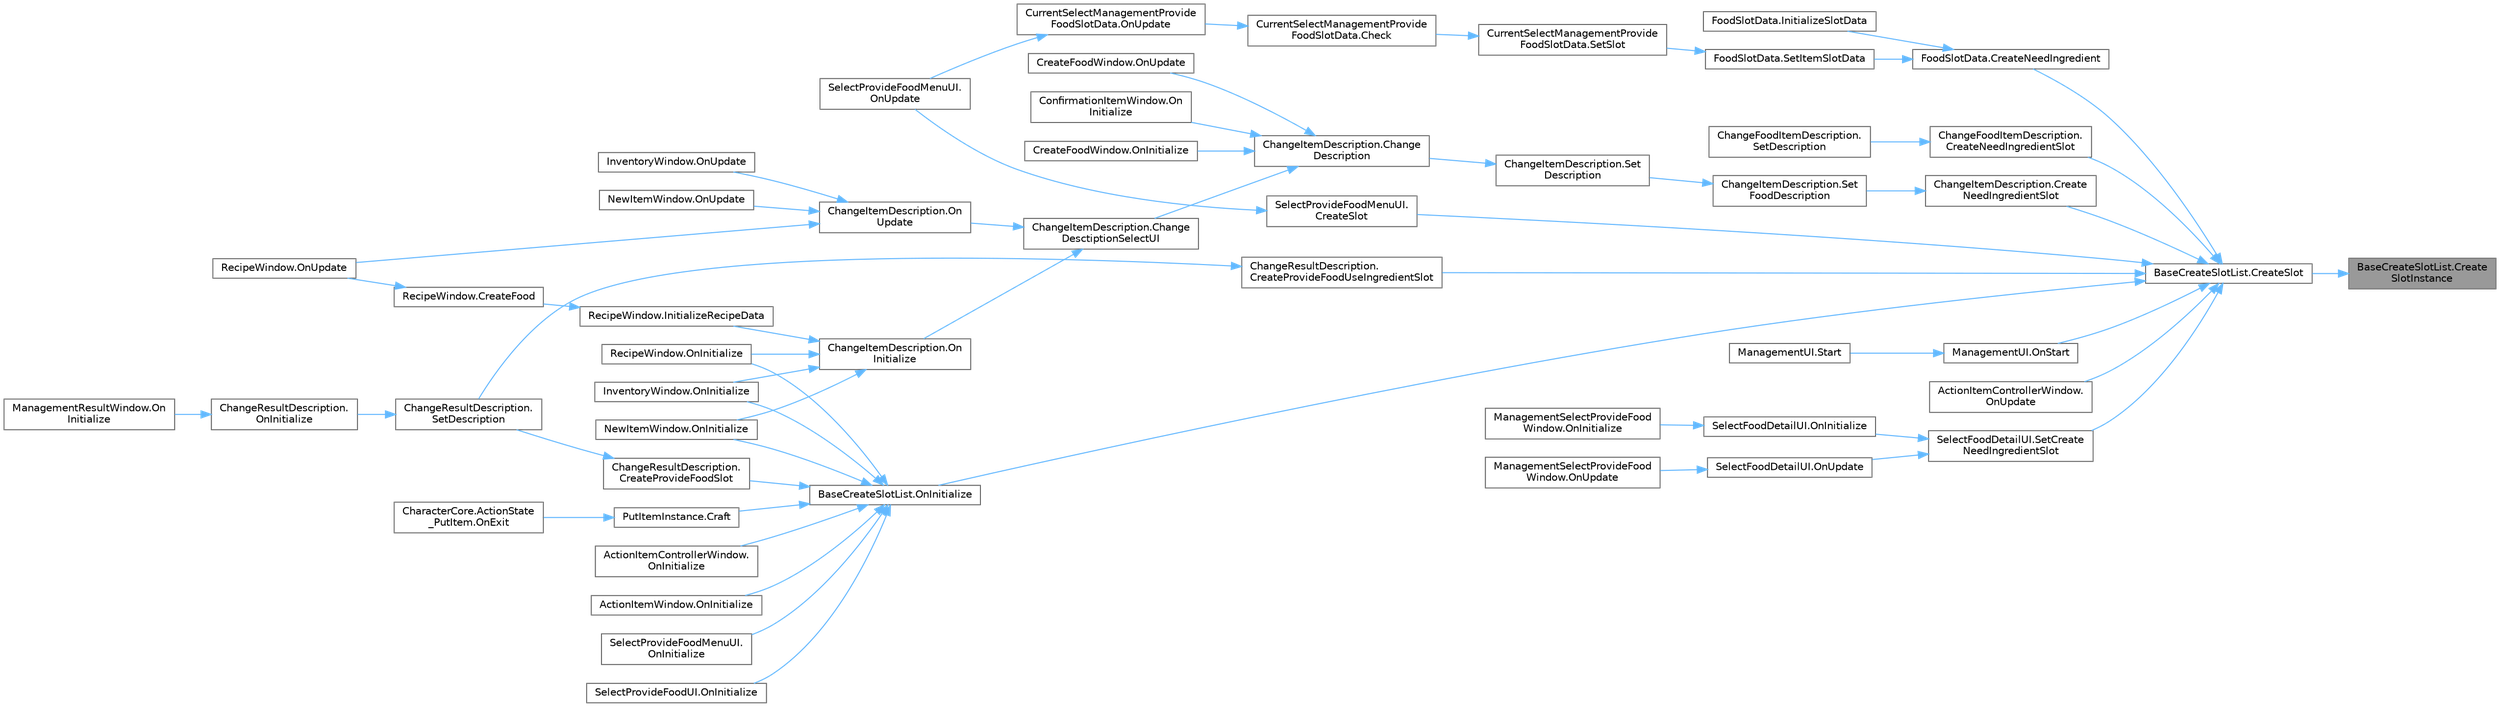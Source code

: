 digraph "BaseCreateSlotList.CreateSlotInstance"
{
 // LATEX_PDF_SIZE
  bgcolor="transparent";
  edge [fontname=Helvetica,fontsize=10,labelfontname=Helvetica,labelfontsize=10];
  node [fontname=Helvetica,fontsize=10,shape=box,height=0.2,width=0.4];
  rankdir="RL";
  Node1 [id="Node000001",label="BaseCreateSlotList.Create\lSlotInstance",height=0.2,width=0.4,color="gray40", fillcolor="grey60", style="filled", fontcolor="black",tooltip=" "];
  Node1 -> Node2 [id="edge1_Node000001_Node000002",dir="back",color="steelblue1",style="solid",tooltip=" "];
  Node2 [id="Node000002",label="BaseCreateSlotList.CreateSlot",height=0.2,width=0.4,color="grey40", fillcolor="white", style="filled",URL="$class_base_create_slot_list.html#a1050fa09f7705d5e74fa66f14594368b",tooltip=" "];
  Node2 -> Node3 [id="edge2_Node000002_Node000003",dir="back",color="steelblue1",style="solid",tooltip=" "];
  Node3 [id="Node000003",label="FoodSlotData.CreateNeedIngredient",height=0.2,width=0.4,color="grey40", fillcolor="white", style="filled",URL="$class_food_slot_data.html#a086add5080414ca4527b900abe3a4a24",tooltip=" "];
  Node3 -> Node4 [id="edge3_Node000003_Node000004",dir="back",color="steelblue1",style="solid",tooltip=" "];
  Node4 [id="Node000004",label="FoodSlotData.InitializeSlotData",height=0.2,width=0.4,color="grey40", fillcolor="white", style="filled",URL="$class_food_slot_data.html#a037856bc9bcaf98a50ace2dff1015d02",tooltip=" "];
  Node3 -> Node5 [id="edge4_Node000003_Node000005",dir="back",color="steelblue1",style="solid",tooltip=" "];
  Node5 [id="Node000005",label="FoodSlotData.SetItemSlotData",height=0.2,width=0.4,color="grey40", fillcolor="white", style="filled",URL="$class_food_slot_data.html#a28807d6e7b835fc5ad20478ef942e8c2",tooltip=" "];
  Node5 -> Node6 [id="edge5_Node000005_Node000006",dir="back",color="steelblue1",style="solid",tooltip=" "];
  Node6 [id="Node000006",label="CurrentSelectManagementProvide\lFoodSlotData.SetSlot",height=0.2,width=0.4,color="grey40", fillcolor="white", style="filled",URL="$class_current_select_management_provide_food_slot_data.html#a10fef029b89f114c60f1b505cd89da41",tooltip=" "];
  Node6 -> Node7 [id="edge6_Node000006_Node000007",dir="back",color="steelblue1",style="solid",tooltip=" "];
  Node7 [id="Node000007",label="CurrentSelectManagementProvide\lFoodSlotData.Check",height=0.2,width=0.4,color="grey40", fillcolor="white", style="filled",URL="$class_current_select_management_provide_food_slot_data.html#a5d3a4b9f0e84729d805c7502afa023f3",tooltip=" "];
  Node7 -> Node8 [id="edge7_Node000007_Node000008",dir="back",color="steelblue1",style="solid",tooltip=" "];
  Node8 [id="Node000008",label="CurrentSelectManagementProvide\lFoodSlotData.OnUpdate",height=0.2,width=0.4,color="grey40", fillcolor="white", style="filled",URL="$class_current_select_management_provide_food_slot_data.html#a304d9f4d69d35a441270c085e1eff544",tooltip=" "];
  Node8 -> Node9 [id="edge8_Node000008_Node000009",dir="back",color="steelblue1",style="solid",tooltip=" "];
  Node9 [id="Node000009",label="SelectProvideFoodMenuUI.\lOnUpdate",height=0.2,width=0.4,color="grey40", fillcolor="white", style="filled",URL="$class_select_provide_food_menu_u_i.html#adb348cb5cdebcad98b0e8892537469df",tooltip="常に動作"];
  Node2 -> Node10 [id="edge9_Node000002_Node000010",dir="back",color="steelblue1",style="solid",tooltip=" "];
  Node10 [id="Node000010",label="ChangeFoodItemDescription.\lCreateNeedIngredientSlot",height=0.2,width=0.4,color="grey40", fillcolor="white", style="filled",URL="$class_change_food_item_description.html#a38c51da1f7ef59fb64411abc1079c01e",tooltip=" "];
  Node10 -> Node11 [id="edge10_Node000010_Node000011",dir="back",color="steelblue1",style="solid",tooltip=" "];
  Node11 [id="Node000011",label="ChangeFoodItemDescription.\lSetDescription",height=0.2,width=0.4,color="grey40", fillcolor="white", style="filled",URL="$class_change_food_item_description.html#add713d6652f3c85e9d04b87a6ecb6b04",tooltip=" "];
  Node2 -> Node12 [id="edge11_Node000002_Node000012",dir="back",color="steelblue1",style="solid",tooltip=" "];
  Node12 [id="Node000012",label="ChangeItemDescription.Create\lNeedIngredientSlot",height=0.2,width=0.4,color="grey40", fillcolor="white", style="filled",URL="$class_change_item_description.html#aca442368d65bdbb11c073906e09d3c90",tooltip=" "];
  Node12 -> Node13 [id="edge12_Node000012_Node000013",dir="back",color="steelblue1",style="solid",tooltip=" "];
  Node13 [id="Node000013",label="ChangeItemDescription.Set\lFoodDescription",height=0.2,width=0.4,color="grey40", fillcolor="white", style="filled",URL="$class_change_item_description.html#a45c3782e49d4e0c40a6e78e15f8c3916",tooltip=" "];
  Node13 -> Node14 [id="edge13_Node000013_Node000014",dir="back",color="steelblue1",style="solid",tooltip=" "];
  Node14 [id="Node000014",label="ChangeItemDescription.Set\lDescription",height=0.2,width=0.4,color="grey40", fillcolor="white", style="filled",URL="$class_change_item_description.html#a80f1cb0c60ae117de04d58a221747612",tooltip=" "];
  Node14 -> Node15 [id="edge14_Node000014_Node000015",dir="back",color="steelblue1",style="solid",tooltip=" "];
  Node15 [id="Node000015",label="ChangeItemDescription.Change\lDescription",height=0.2,width=0.4,color="grey40", fillcolor="white", style="filled",URL="$class_change_item_description.html#a2b30636ef288a5a11353836e028378ed",tooltip="引数アイテムIDを基に説明文を更新"];
  Node15 -> Node16 [id="edge15_Node000015_Node000016",dir="back",color="steelblue1",style="solid",tooltip=" "];
  Node16 [id="Node000016",label="ChangeItemDescription.Change\lDesctiptionSelectUI",height=0.2,width=0.4,color="grey40", fillcolor="white", style="filled",URL="$class_change_item_description.html#a8ea36af0b54755cf79893a9faf794392",tooltip="選択中のItemSlotDataを基に説明文を更新"];
  Node16 -> Node17 [id="edge16_Node000016_Node000017",dir="back",color="steelblue1",style="solid",tooltip=" "];
  Node17 [id="Node000017",label="ChangeItemDescription.On\lInitialize",height=0.2,width=0.4,color="grey40", fillcolor="white", style="filled",URL="$class_change_item_description.html#a372615885181314c2bf445cc29d00601",tooltip=" "];
  Node17 -> Node18 [id="edge17_Node000017_Node000018",dir="back",color="steelblue1",style="solid",tooltip=" "];
  Node18 [id="Node000018",label="RecipeWindow.InitializeRecipeData",height=0.2,width=0.4,color="grey40", fillcolor="white", style="filled",URL="$class_recipe_window.html#ad4eafb7e174f9c4fafa30a88ebe76a2d",tooltip=" "];
  Node18 -> Node19 [id="edge18_Node000018_Node000019",dir="back",color="steelblue1",style="solid",tooltip=" "];
  Node19 [id="Node000019",label="RecipeWindow.CreateFood",height=0.2,width=0.4,color="grey40", fillcolor="white", style="filled",URL="$class_recipe_window.html#ab3a9d5f3f65f42b3ba0007374b8b592b",tooltip=" "];
  Node19 -> Node20 [id="edge19_Node000019_Node000020",dir="back",color="steelblue1",style="solid",tooltip=" "];
  Node20 [id="Node000020",label="RecipeWindow.OnUpdate",height=0.2,width=0.4,color="grey40", fillcolor="white", style="filled",URL="$class_recipe_window.html#a91631656f295517aab1d288bc6a5ba8b",tooltip=" "];
  Node17 -> Node21 [id="edge20_Node000017_Node000021",dir="back",color="steelblue1",style="solid",tooltip=" "];
  Node21 [id="Node000021",label="InventoryWindow.OnInitialize",height=0.2,width=0.4,color="grey40", fillcolor="white", style="filled",URL="$class_inventory_window.html#a6abe077e96dcd738cf1861c93de55a60",tooltip=" "];
  Node17 -> Node22 [id="edge21_Node000017_Node000022",dir="back",color="steelblue1",style="solid",tooltip=" "];
  Node22 [id="Node000022",label="NewItemWindow.OnInitialize",height=0.2,width=0.4,color="grey40", fillcolor="white", style="filled",URL="$class_new_item_window.html#ad183bec63c6a4bd4ab06429128ab810f",tooltip=" "];
  Node17 -> Node23 [id="edge22_Node000017_Node000023",dir="back",color="steelblue1",style="solid",tooltip=" "];
  Node23 [id="Node000023",label="RecipeWindow.OnInitialize",height=0.2,width=0.4,color="grey40", fillcolor="white", style="filled",URL="$class_recipe_window.html#a0e9133c42b107372f56fb6a6e24e4cea",tooltip=" "];
  Node16 -> Node24 [id="edge23_Node000016_Node000024",dir="back",color="steelblue1",style="solid",tooltip=" "];
  Node24 [id="Node000024",label="ChangeItemDescription.On\lUpdate",height=0.2,width=0.4,color="grey40", fillcolor="white", style="filled",URL="$class_change_item_description.html#add800bb5c8e841af0e1e9365272e371e",tooltip=" "];
  Node24 -> Node25 [id="edge24_Node000024_Node000025",dir="back",color="steelblue1",style="solid",tooltip=" "];
  Node25 [id="Node000025",label="InventoryWindow.OnUpdate",height=0.2,width=0.4,color="grey40", fillcolor="white", style="filled",URL="$class_inventory_window.html#a735ed76fd07862674c24d7afa1f6fe21",tooltip=" "];
  Node24 -> Node26 [id="edge25_Node000024_Node000026",dir="back",color="steelblue1",style="solid",tooltip=" "];
  Node26 [id="Node000026",label="NewItemWindow.OnUpdate",height=0.2,width=0.4,color="grey40", fillcolor="white", style="filled",URL="$class_new_item_window.html#aa34ebf692699bb6f404d289a3142a7bb",tooltip=" "];
  Node24 -> Node20 [id="edge26_Node000024_Node000020",dir="back",color="steelblue1",style="solid",tooltip=" "];
  Node15 -> Node27 [id="edge27_Node000015_Node000027",dir="back",color="steelblue1",style="solid",tooltip=" "];
  Node27 [id="Node000027",label="ConfirmationItemWindow.On\lInitialize",height=0.2,width=0.4,color="grey40", fillcolor="white", style="filled",URL="$class_confirmation_item_window.html#acdc82ef8e40455a38444fc8649679b33",tooltip=" "];
  Node15 -> Node28 [id="edge28_Node000015_Node000028",dir="back",color="steelblue1",style="solid",tooltip=" "];
  Node28 [id="Node000028",label="CreateFoodWindow.OnInitialize",height=0.2,width=0.4,color="grey40", fillcolor="white", style="filled",URL="$class_create_food_window.html#a0c5756f960fa02c86581f7171c6b5452",tooltip=" "];
  Node15 -> Node29 [id="edge29_Node000015_Node000029",dir="back",color="steelblue1",style="solid",tooltip=" "];
  Node29 [id="Node000029",label="CreateFoodWindow.OnUpdate",height=0.2,width=0.4,color="grey40", fillcolor="white", style="filled",URL="$class_create_food_window.html#add6e26869c70228c376ff3531aee63dc",tooltip=" "];
  Node2 -> Node30 [id="edge30_Node000002_Node000030",dir="back",color="steelblue1",style="solid",tooltip=" "];
  Node30 [id="Node000030",label="ChangeResultDescription.\lCreateProvideFoodUseIngredientSlot",height=0.2,width=0.4,color="grey40", fillcolor="white", style="filled",URL="$class_change_result_description.html#ad3d261b3bffc5069f02e535877ab2ee7",tooltip=" "];
  Node30 -> Node31 [id="edge31_Node000030_Node000031",dir="back",color="steelblue1",style="solid",tooltip=" "];
  Node31 [id="Node000031",label="ChangeResultDescription.\lSetDescription",height=0.2,width=0.4,color="grey40", fillcolor="white", style="filled",URL="$class_change_result_description.html#ae980f42993baa84b81c7a5272b111089",tooltip=" "];
  Node31 -> Node32 [id="edge32_Node000031_Node000032",dir="back",color="steelblue1",style="solid",tooltip=" "];
  Node32 [id="Node000032",label="ChangeResultDescription.\lOnInitialize",height=0.2,width=0.4,color="grey40", fillcolor="white", style="filled",URL="$class_change_result_description.html#ad816096e54a6a415b20e0f112f8622e8",tooltip=" "];
  Node32 -> Node33 [id="edge33_Node000032_Node000033",dir="back",color="steelblue1",style="solid",tooltip=" "];
  Node33 [id="Node000033",label="ManagementResultWindow.On\lInitialize",height=0.2,width=0.4,color="grey40", fillcolor="white", style="filled",URL="$class_management_result_window.html#a8a26e6acd99557f49440fd7d79698092",tooltip=" "];
  Node2 -> Node34 [id="edge34_Node000002_Node000034",dir="back",color="steelblue1",style="solid",tooltip=" "];
  Node34 [id="Node000034",label="SelectProvideFoodMenuUI.\lCreateSlot",height=0.2,width=0.4,color="grey40", fillcolor="white", style="filled",URL="$class_select_provide_food_menu_u_i.html#a6c0416bb72508af4b27fd5e315b45d14",tooltip=" "];
  Node34 -> Node9 [id="edge35_Node000034_Node000009",dir="back",color="steelblue1",style="solid",tooltip=" "];
  Node2 -> Node35 [id="edge36_Node000002_Node000035",dir="back",color="steelblue1",style="solid",tooltip=" "];
  Node35 [id="Node000035",label="BaseCreateSlotList.OnInitialize",height=0.2,width=0.4,color="grey40", fillcolor="white", style="filled",URL="$class_base_create_slot_list.html#a6059aef6a5971425788c7080bca5a4b6",tooltip=" "];
  Node35 -> Node36 [id="edge37_Node000035_Node000036",dir="back",color="steelblue1",style="solid",tooltip=" "];
  Node36 [id="Node000036",label="PutItemInstance.Craft",height=0.2,width=0.4,color="grey40", fillcolor="white", style="filled",URL="$class_put_item_instance.html#a617e7045b93e4fdd4b092bd643a8fb4b",tooltip=" "];
  Node36 -> Node37 [id="edge38_Node000036_Node000037",dir="back",color="steelblue1",style="solid",tooltip=" "];
  Node37 [id="Node000037",label="CharacterCore.ActionState\l_PutItem.OnExit",height=0.2,width=0.4,color="grey40", fillcolor="white", style="filled",URL="$class_character_core_1_1_action_state___put_item.html#a0e842e096f9869dad6402de5e1a874cf",tooltip=" "];
  Node35 -> Node38 [id="edge39_Node000035_Node000038",dir="back",color="steelblue1",style="solid",tooltip=" "];
  Node38 [id="Node000038",label="ChangeResultDescription.\lCreateProvideFoodSlot",height=0.2,width=0.4,color="grey40", fillcolor="white", style="filled",URL="$class_change_result_description.html#a8b8f3826f2cf23c8f3a55e423f7e839f",tooltip=" "];
  Node38 -> Node31 [id="edge40_Node000038_Node000031",dir="back",color="steelblue1",style="solid",tooltip=" "];
  Node35 -> Node39 [id="edge41_Node000035_Node000039",dir="back",color="steelblue1",style="solid",tooltip=" "];
  Node39 [id="Node000039",label="ActionItemControllerWindow.\lOnInitialize",height=0.2,width=0.4,color="grey40", fillcolor="white", style="filled",URL="$class_action_item_controller_window.html#ab49128f20ebf6ea0d2e083e774b62d6c",tooltip=" "];
  Node35 -> Node40 [id="edge42_Node000035_Node000040",dir="back",color="steelblue1",style="solid",tooltip=" "];
  Node40 [id="Node000040",label="ActionItemWindow.OnInitialize",height=0.2,width=0.4,color="grey40", fillcolor="white", style="filled",URL="$class_action_item_window.html#ae7018a3649395ec9ffaf7f6491d036af",tooltip=" "];
  Node35 -> Node21 [id="edge43_Node000035_Node000021",dir="back",color="steelblue1",style="solid",tooltip=" "];
  Node35 -> Node22 [id="edge44_Node000035_Node000022",dir="back",color="steelblue1",style="solid",tooltip=" "];
  Node35 -> Node23 [id="edge45_Node000035_Node000023",dir="back",color="steelblue1",style="solid",tooltip=" "];
  Node35 -> Node41 [id="edge46_Node000035_Node000041",dir="back",color="steelblue1",style="solid",tooltip=" "];
  Node41 [id="Node000041",label="SelectProvideFoodMenuUI.\lOnInitialize",height=0.2,width=0.4,color="grey40", fillcolor="white", style="filled",URL="$class_select_provide_food_menu_u_i.html#a6f05089553ee12221711aec245606551",tooltip="最初に一度初期化"];
  Node35 -> Node42 [id="edge47_Node000035_Node000042",dir="back",color="steelblue1",style="solid",tooltip=" "];
  Node42 [id="Node000042",label="SelectProvideFoodUI.OnInitialize",height=0.2,width=0.4,color="grey40", fillcolor="white", style="filled",URL="$class_select_provide_food_u_i.html#a141fcf4447025194e3785543d0de42e0",tooltip="最初に一度初期化"];
  Node2 -> Node43 [id="edge48_Node000002_Node000043",dir="back",color="steelblue1",style="solid",tooltip=" "];
  Node43 [id="Node000043",label="ManagementUI.OnStart",height=0.2,width=0.4,color="grey40", fillcolor="white", style="filled",URL="$class_management_u_i.html#aa0ea621a42c23ceabb4cc92767739bb3",tooltip=" "];
  Node43 -> Node44 [id="edge49_Node000043_Node000044",dir="back",color="steelblue1",style="solid",tooltip=" "];
  Node44 [id="Node000044",label="ManagementUI.Start",height=0.2,width=0.4,color="grey40", fillcolor="white", style="filled",URL="$class_management_u_i.html#aed6399ef63ec5b83ecd14d7c4698f051",tooltip=" "];
  Node2 -> Node45 [id="edge50_Node000002_Node000045",dir="back",color="steelblue1",style="solid",tooltip=" "];
  Node45 [id="Node000045",label="ActionItemControllerWindow.\lOnUpdate",height=0.2,width=0.4,color="grey40", fillcolor="white", style="filled",URL="$class_action_item_controller_window.html#a078236b0b5494f9818cf02a345a4607b",tooltip=" "];
  Node2 -> Node46 [id="edge51_Node000002_Node000046",dir="back",color="steelblue1",style="solid",tooltip=" "];
  Node46 [id="Node000046",label="SelectFoodDetailUI.SetCreate\lNeedIngredientSlot",height=0.2,width=0.4,color="grey40", fillcolor="white", style="filled",URL="$class_select_food_detail_u_i.html#a7207e9f2428d1fc1ad6dd88cce369c04",tooltip=" "];
  Node46 -> Node47 [id="edge52_Node000046_Node000047",dir="back",color="steelblue1",style="solid",tooltip=" "];
  Node47 [id="Node000047",label="SelectFoodDetailUI.OnInitialize",height=0.2,width=0.4,color="grey40", fillcolor="white", style="filled",URL="$class_select_food_detail_u_i.html#adaf860021fbe862068d01401dac1af30",tooltip="初期化処理"];
  Node47 -> Node48 [id="edge53_Node000047_Node000048",dir="back",color="steelblue1",style="solid",tooltip=" "];
  Node48 [id="Node000048",label="ManagementSelectProvideFood\lWindow.OnInitialize",height=0.2,width=0.4,color="grey40", fillcolor="white", style="filled",URL="$class_management_select_provide_food_window.html#ab7f4acc38ed4984be9b4b182eab8cbaa",tooltip=" "];
  Node46 -> Node49 [id="edge54_Node000046_Node000049",dir="back",color="steelblue1",style="solid",tooltip=" "];
  Node49 [id="Node000049",label="SelectFoodDetailUI.OnUpdate",height=0.2,width=0.4,color="grey40", fillcolor="white", style="filled",URL="$class_select_food_detail_u_i.html#ab6fa9b8cd74acf396806d555afb6424f",tooltip="実行処理"];
  Node49 -> Node50 [id="edge55_Node000049_Node000050",dir="back",color="steelblue1",style="solid",tooltip=" "];
  Node50 [id="Node000050",label="ManagementSelectProvideFood\lWindow.OnUpdate",height=0.2,width=0.4,color="grey40", fillcolor="white", style="filled",URL="$class_management_select_provide_food_window.html#ae7c918611d49b0020ad2d1e673c4ccf5",tooltip=" "];
}
